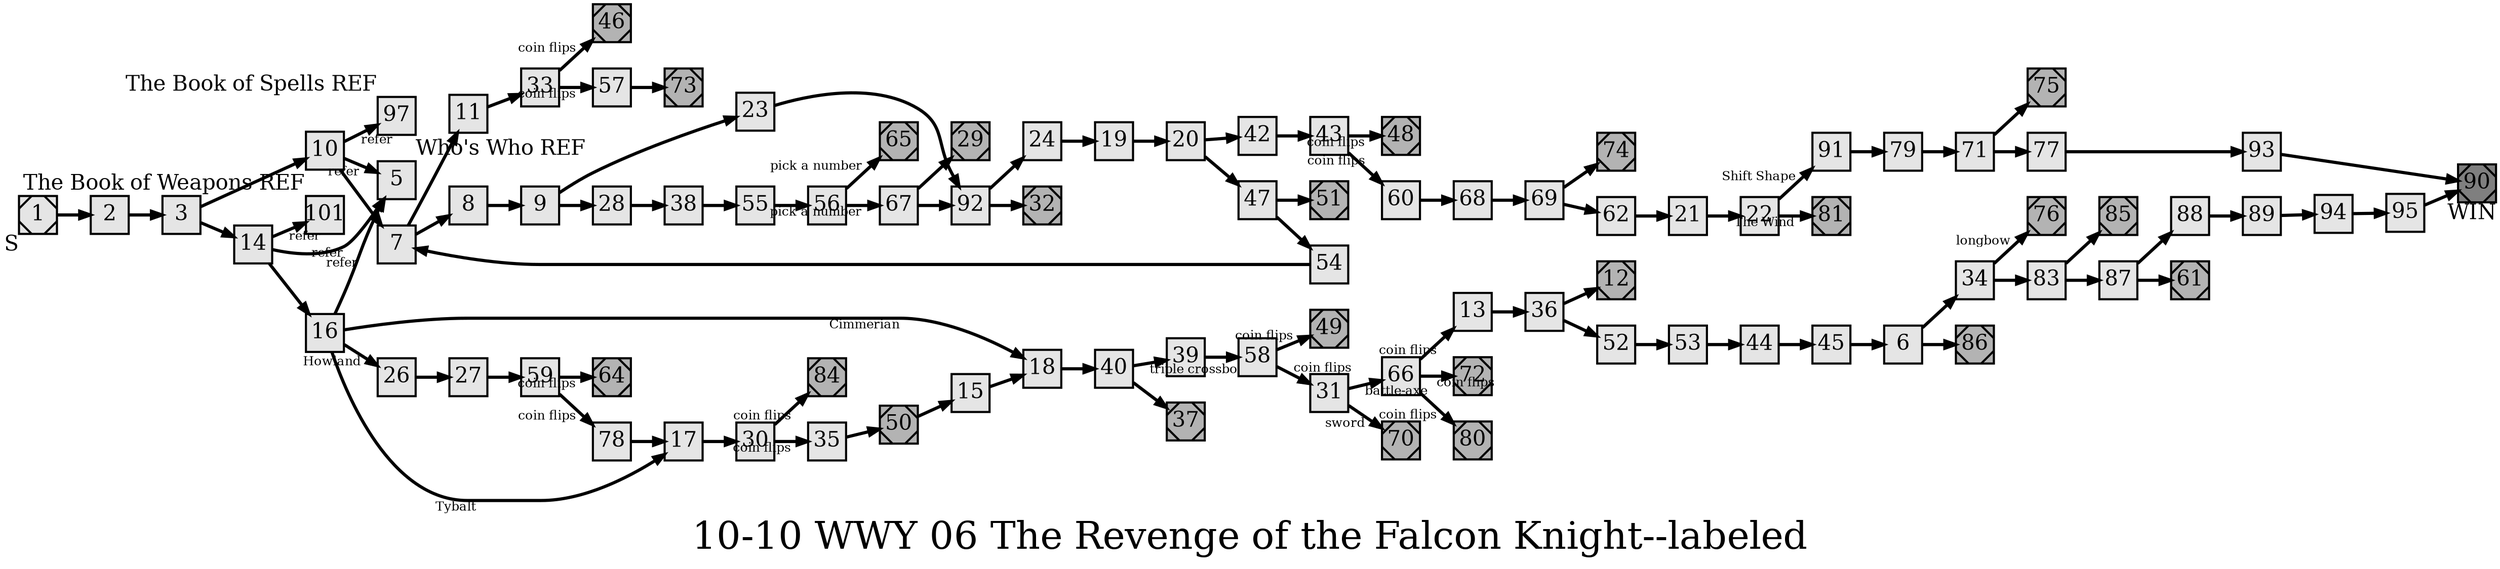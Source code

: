 digraph g{
  graph [ label="10-10 WWY 06 The Revenge of the Falcon Knight--labeled" rankdir=LR, ordering=out, fontsize=36, nodesep="0.35", ranksep="0.45"];
  node  [shape=rect, penwidth=2, fontsize=20, style=filled, fillcolor=grey90, margin="0,0", labelfloat=true, regular=true, fixedsize=true];
  edge  [labelfloat=true, penwidth=3, fontsize=12];
  // 10-10 WWY 06 The Revenge of the Falcon Knight;
  // Jeremy Douglass;
  // 2017-08-24;
  
  1	[ xlabel="S", shape=Msquare, fontsize=20 ];
  1 -> 2;
  2 -> 3;
  3 -> 10;
  3 -> 14;
  5	[ xlabel="Who's Who" ];
  6 -> 34;
  6 -> 86;
  7 -> 11;
  7 -> 8;
  8 -> 9;
  9 -> 23;
  9 -> 28;
  10 -> 97	[ xlabel="refer" ];	// reference Weapons
  10 -> 5	[ xlabel="refer" ];	// reference Who's Who
  10 -> 7;
  11 -> 33;
  12	[ xlabel="E", shape=Msquare, fontsize=20, fillcolor=grey70, xlabel="" ];
  13 -> 36;
  14 -> 101	[ xlabel="refer" ];	// reference Spells
  14 -> 5	[ xlabel="refer" ];	// reference Who's Who
  14 -> 16;
  15 -> 18;
  16 -> 5	[ xlabel="refer" ];
  16 -> 18	[ xlabel="Cimmerian" ];
  16 -> 26	[ xlabel="Howland" ];
  16 -> 17	[ xlabel="Tybalt" ];
  17 -> 30;
  18 -> 40;
  19 -> 20;
  20 -> 42;
  20 -> 47;
  21 -> 22;
  22 -> 91	[ xlabel="Shift Shape" ];
  22 -> 81	[ xlabel="The Wind" ];
  23 -> 92;
  24 -> 19;
  26 -> 27;
  27 -> 59;
  28 -> 38;
  29	[ xlabel="E", shape=Msquare, fontsize=20, fillcolor=grey70, xlabel="" ];
  30 -> 84	[ xlabel="coin flips" ];	// five flips--if it comes up heads the first time and tails the last
  30 -> 35	[ xlabel="coin flips" ];
  31 -> 66	[ xlabel="battle-axe" ];
  31 -> 70	[ xlabel="sword" ];
  32	[ xlabel="E", shape=Msquare, fontsize=20, fillcolor=grey70, xlabel="" ];
  33 -> 46	[ xlabel="coin flips" ];	// three flips--if it comes up heads two or more times
  33 -> 57	[ xlabel="coin flips" ];
  34 -> 76	[ xlabel="longbow" ];
  34 -> 83;
  35 -> 50;
  36 -> 12;
  36 -> 52;
  37	[ xlabel="E", shape=Msquare, fontsize=20, fillcolor=grey70, xlabel="" ];
  38 -> 55;
  39 -> 58;
  40 -> 39	[ xlabel="triple crossbow" ];
  40 -> 37;
  42 -> 43;
  43 -> 48	[ xlabel="coin flips" ];	// six flips--if it comes up heads three or more times
  43 -> 60	[ xlabel="coin flips" ];
  44 -> 45;
  45 -> 6;
  46	[ xlabel="E", shape=Msquare, fontsize=20, fillcolor=grey70, xlabel="" ];
  47 -> 51;
  47 -> 54;
  48	[ xlabel="E", shape=Msquare, fontsize=20, fillcolor=grey70, xlabel="" ];
  49	[ xlabel="E", shape=Msquare, fontsize=20, fillcolor=grey70, xlabel="" ];
  50 -> 15;
  50	[ xlabel="E", shape=Msquare, fontsize=20, fillcolor=grey70, xlabel="" ];
  51	[ xlabel="E", shape=Msquare, fontsize=20, fillcolor=grey70, xlabel="" ];
  52 -> 53;
  53 -> 44;
  54 -> 7;
  55 -> 56;
  56 -> 65	[ xlabel="pick a number" ];	// if you picked 1, 3, 5, or 7
  56 -> 67	[ xlabel="pick a number" ];	// if you picked 2, 4, or 6
  57 -> 73;
  58 -> 49	[ xlabel="coin flips" ];	// five flips--heads two times or less
  58 -> 31	[ xlabel="coin flips" ];
  59 -> 78	[ xlabel="coin flips" ];	// five flips--heads three or more times
  59 -> 64	[ xlabel="coin flips" ];
  60 -> 68;
  61	[ xlabel="E", shape=Msquare, fontsize=20, fillcolor=grey70, xlabel="" ];
  62 -> 21;
  64	[ xlabel="E", shape=Msquare, fontsize=20, fillcolor=grey70, xlabel="" ];
  65	[ xlabel="E", shape=Msquare, fontsize=20, fillcolor=grey70, xlabel="" ];
  66 -> 13	[ xlabel="coin flips" ];	// two flips--both heads
  66 -> 72	[ xlabel="coin flips" ];	// two flips--both tails
  66 -> 80	[ xlabel="coin flips" ];	// two flips--one each
  67 -> 29;
  67 -> 92;
  68 -> 69;
  69 -> 74;
  69 -> 62;
  70	[ xlabel="E", shape=Msquare, fontsize=20, fillcolor=grey70, xlabel="" ];
  71 -> 75;
  71 -> 77;
  72	[ xlabel="E", shape=Msquare, fontsize=20, fillcolor=grey70, xlabel="" ];
  73	[ xlabel="E", shape=Msquare, fontsize=20, fillcolor=grey70, xlabel="" ];
  74	[ xlabel="E", shape=Msquare, fontsize=20, fillcolor=grey70, xlabel="" ];
  75	[ xlabel="E", shape=Msquare, fontsize=20, fillcolor=grey70, xlabel="" ];
  76	[ xlabel="E", shape=Msquare, fontsize=20, fillcolor=grey70, xlabel="" ];
  77 -> 93;
  78 -> 17;
  79 -> 71;
  80	[ xlabel="E", shape=Msquare, fontsize=20, fillcolor=grey70, xlabel="" ];
  81	[ xlabel="E", shape=Msquare, fontsize=20, fillcolor=grey70, xlabel="" ];
  83 -> 85;
  83 -> 87;
  84	[ xlabel="E", shape=Msquare, fontsize=20, fillcolor=grey70, xlabel="" ];
  85	[ xlabel="E", shape=Msquare, fontsize=20, fillcolor=grey70, xlabel="" ];
  86	[ xlabel="E", shape=Msquare, fontsize=20, fillcolor=grey70, xlabel="" ];
  87 -> 88;
  87 -> 61;
  88 -> 89;
  89 -> 94;
  90	[ xlabel="WIN", shape=Msquare, fontsize=20, fillcolor=grey50 ];
  // 90 | 14;
  // 90 | 10;
  91 -> 79;
  92 -> 24;
  92 -> 32;
  93 -> 90;
  94 -> 95;
  95 -> 90;
  
  // REFERENCES;
  5	[ xlabel="Who's Who REF" ];
  97	[ xlabel="The Book of Spells REF" ];	// reference
  101	[ xlabel="The Book of Weapons REF" ];	// reference
}

